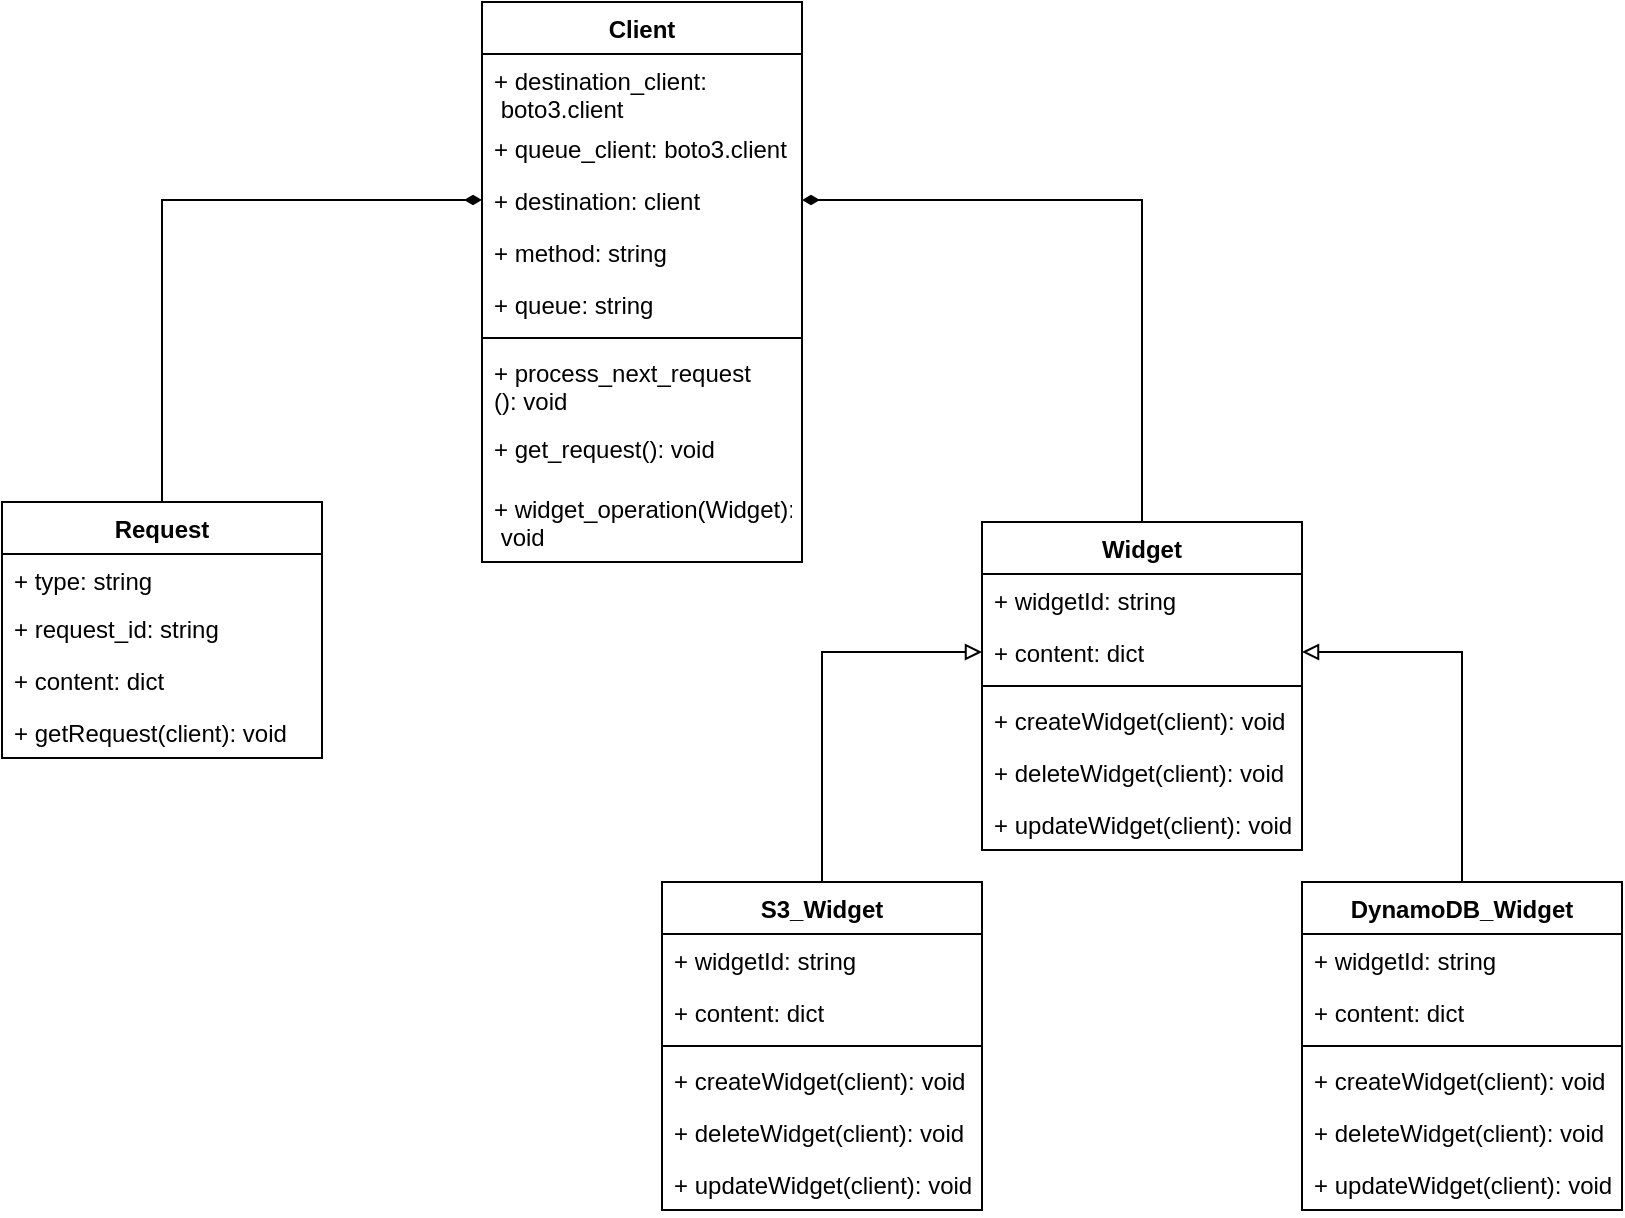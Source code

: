 <mxfile version="14.5.1" type="device"><diagram id="lZRTggfchYew9D9_ebcV" name="Page-1"><mxGraphModel dx="1248" dy="654" grid="1" gridSize="10" guides="1" tooltips="1" connect="1" arrows="1" fold="1" page="1" pageScale="1" pageWidth="850" pageHeight="1100" math="0" shadow="0"><root><mxCell id="0"/><mxCell id="1" parent="0"/><mxCell id="18Nc0NDypVohBpcZQmYB-1" value="Client" style="swimlane;fontStyle=1;align=center;verticalAlign=top;childLayout=stackLayout;horizontal=1;startSize=26;horizontalStack=0;resizeParent=1;resizeParentMax=0;resizeLast=0;collapsible=1;marginBottom=0;" parent="1" vertex="1"><mxGeometry x="300" y="70" width="160" height="280" as="geometry"/></mxCell><mxCell id="18Nc0NDypVohBpcZQmYB-2" value="+ destination_client:&#10; boto3.client" style="text;strokeColor=none;fillColor=none;align=left;verticalAlign=top;spacingLeft=4;spacingRight=4;overflow=hidden;rotatable=0;points=[[0,0.5],[1,0.5]];portConstraint=eastwest;" parent="18Nc0NDypVohBpcZQmYB-1" vertex="1"><mxGeometry y="26" width="160" height="34" as="geometry"/></mxCell><mxCell id="18Nc0NDypVohBpcZQmYB-6" value="+ queue_client: boto3.client" style="text;strokeColor=none;fillColor=none;align=left;verticalAlign=top;spacingLeft=4;spacingRight=4;overflow=hidden;rotatable=0;points=[[0,0.5],[1,0.5]];portConstraint=eastwest;" parent="18Nc0NDypVohBpcZQmYB-1" vertex="1"><mxGeometry y="60" width="160" height="26" as="geometry"/></mxCell><mxCell id="18Nc0NDypVohBpcZQmYB-7" value="+ destination: client" style="text;strokeColor=none;fillColor=none;align=left;verticalAlign=top;spacingLeft=4;spacingRight=4;overflow=hidden;rotatable=0;points=[[0,0.5],[1,0.5]];portConstraint=eastwest;" parent="18Nc0NDypVohBpcZQmYB-1" vertex="1"><mxGeometry y="86" width="160" height="26" as="geometry"/></mxCell><mxCell id="18Nc0NDypVohBpcZQmYB-8" value="+ method: string" style="text;strokeColor=none;fillColor=none;align=left;verticalAlign=top;spacingLeft=4;spacingRight=4;overflow=hidden;rotatable=0;points=[[0,0.5],[1,0.5]];portConstraint=eastwest;" parent="18Nc0NDypVohBpcZQmYB-1" vertex="1"><mxGeometry y="112" width="160" height="26" as="geometry"/></mxCell><mxCell id="18Nc0NDypVohBpcZQmYB-5" value="+ queue: string" style="text;strokeColor=none;fillColor=none;align=left;verticalAlign=top;spacingLeft=4;spacingRight=4;overflow=hidden;rotatable=0;points=[[0,0.5],[1,0.5]];portConstraint=eastwest;" parent="18Nc0NDypVohBpcZQmYB-1" vertex="1"><mxGeometry y="138" width="160" height="26" as="geometry"/></mxCell><mxCell id="18Nc0NDypVohBpcZQmYB-3" value="" style="line;strokeWidth=1;fillColor=none;align=left;verticalAlign=middle;spacingTop=-1;spacingLeft=3;spacingRight=3;rotatable=0;labelPosition=right;points=[];portConstraint=eastwest;" parent="18Nc0NDypVohBpcZQmYB-1" vertex="1"><mxGeometry y="164" width="160" height="8" as="geometry"/></mxCell><mxCell id="18Nc0NDypVohBpcZQmYB-4" value="+ process_next_request&#10;(): void" style="text;strokeColor=none;fillColor=none;align=left;verticalAlign=top;spacingLeft=4;spacingRight=4;overflow=hidden;rotatable=0;points=[[0,0.5],[1,0.5]];portConstraint=eastwest;" parent="18Nc0NDypVohBpcZQmYB-1" vertex="1"><mxGeometry y="172" width="160" height="38" as="geometry"/></mxCell><mxCell id="18Nc0NDypVohBpcZQmYB-9" value="+ get_request(): void" style="text;strokeColor=none;fillColor=none;align=left;verticalAlign=top;spacingLeft=4;spacingRight=4;overflow=hidden;rotatable=0;points=[[0,0.5],[1,0.5]];portConstraint=eastwest;" parent="18Nc0NDypVohBpcZQmYB-1" vertex="1"><mxGeometry y="210" width="160" height="30" as="geometry"/></mxCell><mxCell id="18Nc0NDypVohBpcZQmYB-10" value="+ widget_operation(Widget):&#10; void" style="text;strokeColor=none;fillColor=none;align=left;verticalAlign=top;spacingLeft=4;spacingRight=4;overflow=hidden;rotatable=0;points=[[0,0.5],[1,0.5]];portConstraint=eastwest;" parent="18Nc0NDypVohBpcZQmYB-1" vertex="1"><mxGeometry y="240" width="160" height="40" as="geometry"/></mxCell><mxCell id="XKyDvhVmjwY45t7YLeMk-25" style="edgeStyle=orthogonalEdgeStyle;rounded=0;orthogonalLoop=1;jettySize=auto;html=1;entryX=0;entryY=0.5;entryDx=0;entryDy=0;endArrow=diamondThin;endFill=1;" edge="1" parent="1" source="18Nc0NDypVohBpcZQmYB-11" target="18Nc0NDypVohBpcZQmYB-7"><mxGeometry relative="1" as="geometry"/></mxCell><mxCell id="18Nc0NDypVohBpcZQmYB-11" value="Request" style="swimlane;fontStyle=1;align=center;verticalAlign=top;childLayout=stackLayout;horizontal=1;startSize=26;horizontalStack=0;resizeParent=1;resizeParentMax=0;resizeLast=0;collapsible=1;marginBottom=0;" parent="1" vertex="1"><mxGeometry x="60" y="320" width="160" height="128" as="geometry"/></mxCell><mxCell id="18Nc0NDypVohBpcZQmYB-12" value="+ type: string" style="text;strokeColor=none;fillColor=none;align=left;verticalAlign=top;spacingLeft=4;spacingRight=4;overflow=hidden;rotatable=0;points=[[0,0.5],[1,0.5]];portConstraint=eastwest;" parent="18Nc0NDypVohBpcZQmYB-11" vertex="1"><mxGeometry y="26" width="160" height="24" as="geometry"/></mxCell><mxCell id="18Nc0NDypVohBpcZQmYB-16" value="+ request_id: string" style="text;strokeColor=none;fillColor=none;align=left;verticalAlign=top;spacingLeft=4;spacingRight=4;overflow=hidden;rotatable=0;points=[[0,0.5],[1,0.5]];portConstraint=eastwest;" parent="18Nc0NDypVohBpcZQmYB-11" vertex="1"><mxGeometry y="50" width="160" height="26" as="geometry"/></mxCell><mxCell id="18Nc0NDypVohBpcZQmYB-21" value="+ content: dict" style="text;strokeColor=none;fillColor=none;align=left;verticalAlign=top;spacingLeft=4;spacingRight=4;overflow=hidden;rotatable=0;points=[[0,0.5],[1,0.5]];portConstraint=eastwest;" parent="18Nc0NDypVohBpcZQmYB-11" vertex="1"><mxGeometry y="76" width="160" height="26" as="geometry"/></mxCell><mxCell id="XKyDvhVmjwY45t7YLeMk-27" value="+ getRequest(client): void" style="text;strokeColor=none;fillColor=none;align=left;verticalAlign=top;spacingLeft=4;spacingRight=4;overflow=hidden;rotatable=0;points=[[0,0.5],[1,0.5]];portConstraint=eastwest;" vertex="1" parent="18Nc0NDypVohBpcZQmYB-11"><mxGeometry y="102" width="160" height="26" as="geometry"/></mxCell><mxCell id="XKyDvhVmjwY45t7YLeMk-26" style="edgeStyle=orthogonalEdgeStyle;rounded=0;orthogonalLoop=1;jettySize=auto;html=1;entryX=1;entryY=0.5;entryDx=0;entryDy=0;endArrow=diamondThin;endFill=1;" edge="1" parent="1" source="XKyDvhVmjwY45t7YLeMk-2" target="18Nc0NDypVohBpcZQmYB-7"><mxGeometry relative="1" as="geometry"/></mxCell><mxCell id="XKyDvhVmjwY45t7YLeMk-2" value="Widget" style="swimlane;fontStyle=1;align=center;verticalAlign=top;childLayout=stackLayout;horizontal=1;startSize=26;horizontalStack=0;resizeParent=1;resizeParentMax=0;resizeLast=0;collapsible=1;marginBottom=0;" vertex="1" parent="1"><mxGeometry x="550" y="330" width="160" height="164" as="geometry"/></mxCell><mxCell id="XKyDvhVmjwY45t7YLeMk-3" value="+ widgetId: string" style="text;strokeColor=none;fillColor=none;align=left;verticalAlign=top;spacingLeft=4;spacingRight=4;overflow=hidden;rotatable=0;points=[[0,0.5],[1,0.5]];portConstraint=eastwest;" vertex="1" parent="XKyDvhVmjwY45t7YLeMk-2"><mxGeometry y="26" width="160" height="26" as="geometry"/></mxCell><mxCell id="XKyDvhVmjwY45t7YLeMk-6" value="+ content: dict" style="text;strokeColor=none;fillColor=none;align=left;verticalAlign=top;spacingLeft=4;spacingRight=4;overflow=hidden;rotatable=0;points=[[0,0.5],[1,0.5]];portConstraint=eastwest;" vertex="1" parent="XKyDvhVmjwY45t7YLeMk-2"><mxGeometry y="52" width="160" height="26" as="geometry"/></mxCell><mxCell id="XKyDvhVmjwY45t7YLeMk-4" value="" style="line;strokeWidth=1;fillColor=none;align=left;verticalAlign=middle;spacingTop=-1;spacingLeft=3;spacingRight=3;rotatable=0;labelPosition=right;points=[];portConstraint=eastwest;" vertex="1" parent="XKyDvhVmjwY45t7YLeMk-2"><mxGeometry y="78" width="160" height="8" as="geometry"/></mxCell><mxCell id="XKyDvhVmjwY45t7YLeMk-5" value="+ createWidget(client): void" style="text;strokeColor=none;fillColor=none;align=left;verticalAlign=top;spacingLeft=4;spacingRight=4;overflow=hidden;rotatable=0;points=[[0,0.5],[1,0.5]];portConstraint=eastwest;" vertex="1" parent="XKyDvhVmjwY45t7YLeMk-2"><mxGeometry y="86" width="160" height="26" as="geometry"/></mxCell><mxCell id="XKyDvhVmjwY45t7YLeMk-7" value="+ deleteWidget(client): void" style="text;strokeColor=none;fillColor=none;align=left;verticalAlign=top;spacingLeft=4;spacingRight=4;overflow=hidden;rotatable=0;points=[[0,0.5],[1,0.5]];portConstraint=eastwest;" vertex="1" parent="XKyDvhVmjwY45t7YLeMk-2"><mxGeometry y="112" width="160" height="26" as="geometry"/></mxCell><mxCell id="XKyDvhVmjwY45t7YLeMk-8" value="+ updateWidget(client): void" style="text;strokeColor=none;fillColor=none;align=left;verticalAlign=top;spacingLeft=4;spacingRight=4;overflow=hidden;rotatable=0;points=[[0,0.5],[1,0.5]];portConstraint=eastwest;" vertex="1" parent="XKyDvhVmjwY45t7YLeMk-2"><mxGeometry y="138" width="160" height="26" as="geometry"/></mxCell><mxCell id="XKyDvhVmjwY45t7YLeMk-23" style="edgeStyle=orthogonalEdgeStyle;rounded=0;orthogonalLoop=1;jettySize=auto;html=1;entryX=0;entryY=0.5;entryDx=0;entryDy=0;endArrow=block;endFill=0;" edge="1" parent="1" source="XKyDvhVmjwY45t7YLeMk-9" target="XKyDvhVmjwY45t7YLeMk-6"><mxGeometry relative="1" as="geometry"/></mxCell><mxCell id="XKyDvhVmjwY45t7YLeMk-9" value="S3_Widget" style="swimlane;fontStyle=1;align=center;verticalAlign=top;childLayout=stackLayout;horizontal=1;startSize=26;horizontalStack=0;resizeParent=1;resizeParentMax=0;resizeLast=0;collapsible=1;marginBottom=0;" vertex="1" parent="1"><mxGeometry x="390" y="510" width="160" height="164" as="geometry"/></mxCell><mxCell id="XKyDvhVmjwY45t7YLeMk-10" value="+ widgetId: string" style="text;strokeColor=none;fillColor=none;align=left;verticalAlign=top;spacingLeft=4;spacingRight=4;overflow=hidden;rotatable=0;points=[[0,0.5],[1,0.5]];portConstraint=eastwest;" vertex="1" parent="XKyDvhVmjwY45t7YLeMk-9"><mxGeometry y="26" width="160" height="26" as="geometry"/></mxCell><mxCell id="XKyDvhVmjwY45t7YLeMk-11" value="+ content: dict" style="text;strokeColor=none;fillColor=none;align=left;verticalAlign=top;spacingLeft=4;spacingRight=4;overflow=hidden;rotatable=0;points=[[0,0.5],[1,0.5]];portConstraint=eastwest;" vertex="1" parent="XKyDvhVmjwY45t7YLeMk-9"><mxGeometry y="52" width="160" height="26" as="geometry"/></mxCell><mxCell id="XKyDvhVmjwY45t7YLeMk-12" value="" style="line;strokeWidth=1;fillColor=none;align=left;verticalAlign=middle;spacingTop=-1;spacingLeft=3;spacingRight=3;rotatable=0;labelPosition=right;points=[];portConstraint=eastwest;" vertex="1" parent="XKyDvhVmjwY45t7YLeMk-9"><mxGeometry y="78" width="160" height="8" as="geometry"/></mxCell><mxCell id="XKyDvhVmjwY45t7YLeMk-13" value="+ createWidget(client): void" style="text;strokeColor=none;fillColor=none;align=left;verticalAlign=top;spacingLeft=4;spacingRight=4;overflow=hidden;rotatable=0;points=[[0,0.5],[1,0.5]];portConstraint=eastwest;" vertex="1" parent="XKyDvhVmjwY45t7YLeMk-9"><mxGeometry y="86" width="160" height="26" as="geometry"/></mxCell><mxCell id="XKyDvhVmjwY45t7YLeMk-14" value="+ deleteWidget(client): void" style="text;strokeColor=none;fillColor=none;align=left;verticalAlign=top;spacingLeft=4;spacingRight=4;overflow=hidden;rotatable=0;points=[[0,0.5],[1,0.5]];portConstraint=eastwest;" vertex="1" parent="XKyDvhVmjwY45t7YLeMk-9"><mxGeometry y="112" width="160" height="26" as="geometry"/></mxCell><mxCell id="XKyDvhVmjwY45t7YLeMk-15" value="+ updateWidget(client): void" style="text;strokeColor=none;fillColor=none;align=left;verticalAlign=top;spacingLeft=4;spacingRight=4;overflow=hidden;rotatable=0;points=[[0,0.5],[1,0.5]];portConstraint=eastwest;" vertex="1" parent="XKyDvhVmjwY45t7YLeMk-9"><mxGeometry y="138" width="160" height="26" as="geometry"/></mxCell><mxCell id="XKyDvhVmjwY45t7YLeMk-24" style="edgeStyle=orthogonalEdgeStyle;rounded=0;orthogonalLoop=1;jettySize=auto;html=1;entryX=1;entryY=0.5;entryDx=0;entryDy=0;endArrow=block;endFill=0;" edge="1" parent="1" source="XKyDvhVmjwY45t7YLeMk-16" target="XKyDvhVmjwY45t7YLeMk-6"><mxGeometry relative="1" as="geometry"/></mxCell><mxCell id="XKyDvhVmjwY45t7YLeMk-16" value="DynamoDB_Widget" style="swimlane;fontStyle=1;align=center;verticalAlign=top;childLayout=stackLayout;horizontal=1;startSize=26;horizontalStack=0;resizeParent=1;resizeParentMax=0;resizeLast=0;collapsible=1;marginBottom=0;" vertex="1" parent="1"><mxGeometry x="710" y="510" width="160" height="164" as="geometry"/></mxCell><mxCell id="XKyDvhVmjwY45t7YLeMk-17" value="+ widgetId: string" style="text;strokeColor=none;fillColor=none;align=left;verticalAlign=top;spacingLeft=4;spacingRight=4;overflow=hidden;rotatable=0;points=[[0,0.5],[1,0.5]];portConstraint=eastwest;" vertex="1" parent="XKyDvhVmjwY45t7YLeMk-16"><mxGeometry y="26" width="160" height="26" as="geometry"/></mxCell><mxCell id="XKyDvhVmjwY45t7YLeMk-18" value="+ content: dict" style="text;strokeColor=none;fillColor=none;align=left;verticalAlign=top;spacingLeft=4;spacingRight=4;overflow=hidden;rotatable=0;points=[[0,0.5],[1,0.5]];portConstraint=eastwest;" vertex="1" parent="XKyDvhVmjwY45t7YLeMk-16"><mxGeometry y="52" width="160" height="26" as="geometry"/></mxCell><mxCell id="XKyDvhVmjwY45t7YLeMk-19" value="" style="line;strokeWidth=1;fillColor=none;align=left;verticalAlign=middle;spacingTop=-1;spacingLeft=3;spacingRight=3;rotatable=0;labelPosition=right;points=[];portConstraint=eastwest;" vertex="1" parent="XKyDvhVmjwY45t7YLeMk-16"><mxGeometry y="78" width="160" height="8" as="geometry"/></mxCell><mxCell id="XKyDvhVmjwY45t7YLeMk-20" value="+ createWidget(client): void" style="text;strokeColor=none;fillColor=none;align=left;verticalAlign=top;spacingLeft=4;spacingRight=4;overflow=hidden;rotatable=0;points=[[0,0.5],[1,0.5]];portConstraint=eastwest;" vertex="1" parent="XKyDvhVmjwY45t7YLeMk-16"><mxGeometry y="86" width="160" height="26" as="geometry"/></mxCell><mxCell id="XKyDvhVmjwY45t7YLeMk-21" value="+ deleteWidget(client): void" style="text;strokeColor=none;fillColor=none;align=left;verticalAlign=top;spacingLeft=4;spacingRight=4;overflow=hidden;rotatable=0;points=[[0,0.5],[1,0.5]];portConstraint=eastwest;" vertex="1" parent="XKyDvhVmjwY45t7YLeMk-16"><mxGeometry y="112" width="160" height="26" as="geometry"/></mxCell><mxCell id="XKyDvhVmjwY45t7YLeMk-22" value="+ updateWidget(client): void" style="text;strokeColor=none;fillColor=none;align=left;verticalAlign=top;spacingLeft=4;spacingRight=4;overflow=hidden;rotatable=0;points=[[0,0.5],[1,0.5]];portConstraint=eastwest;" vertex="1" parent="XKyDvhVmjwY45t7YLeMk-16"><mxGeometry y="138" width="160" height="26" as="geometry"/></mxCell></root></mxGraphModel></diagram></mxfile>